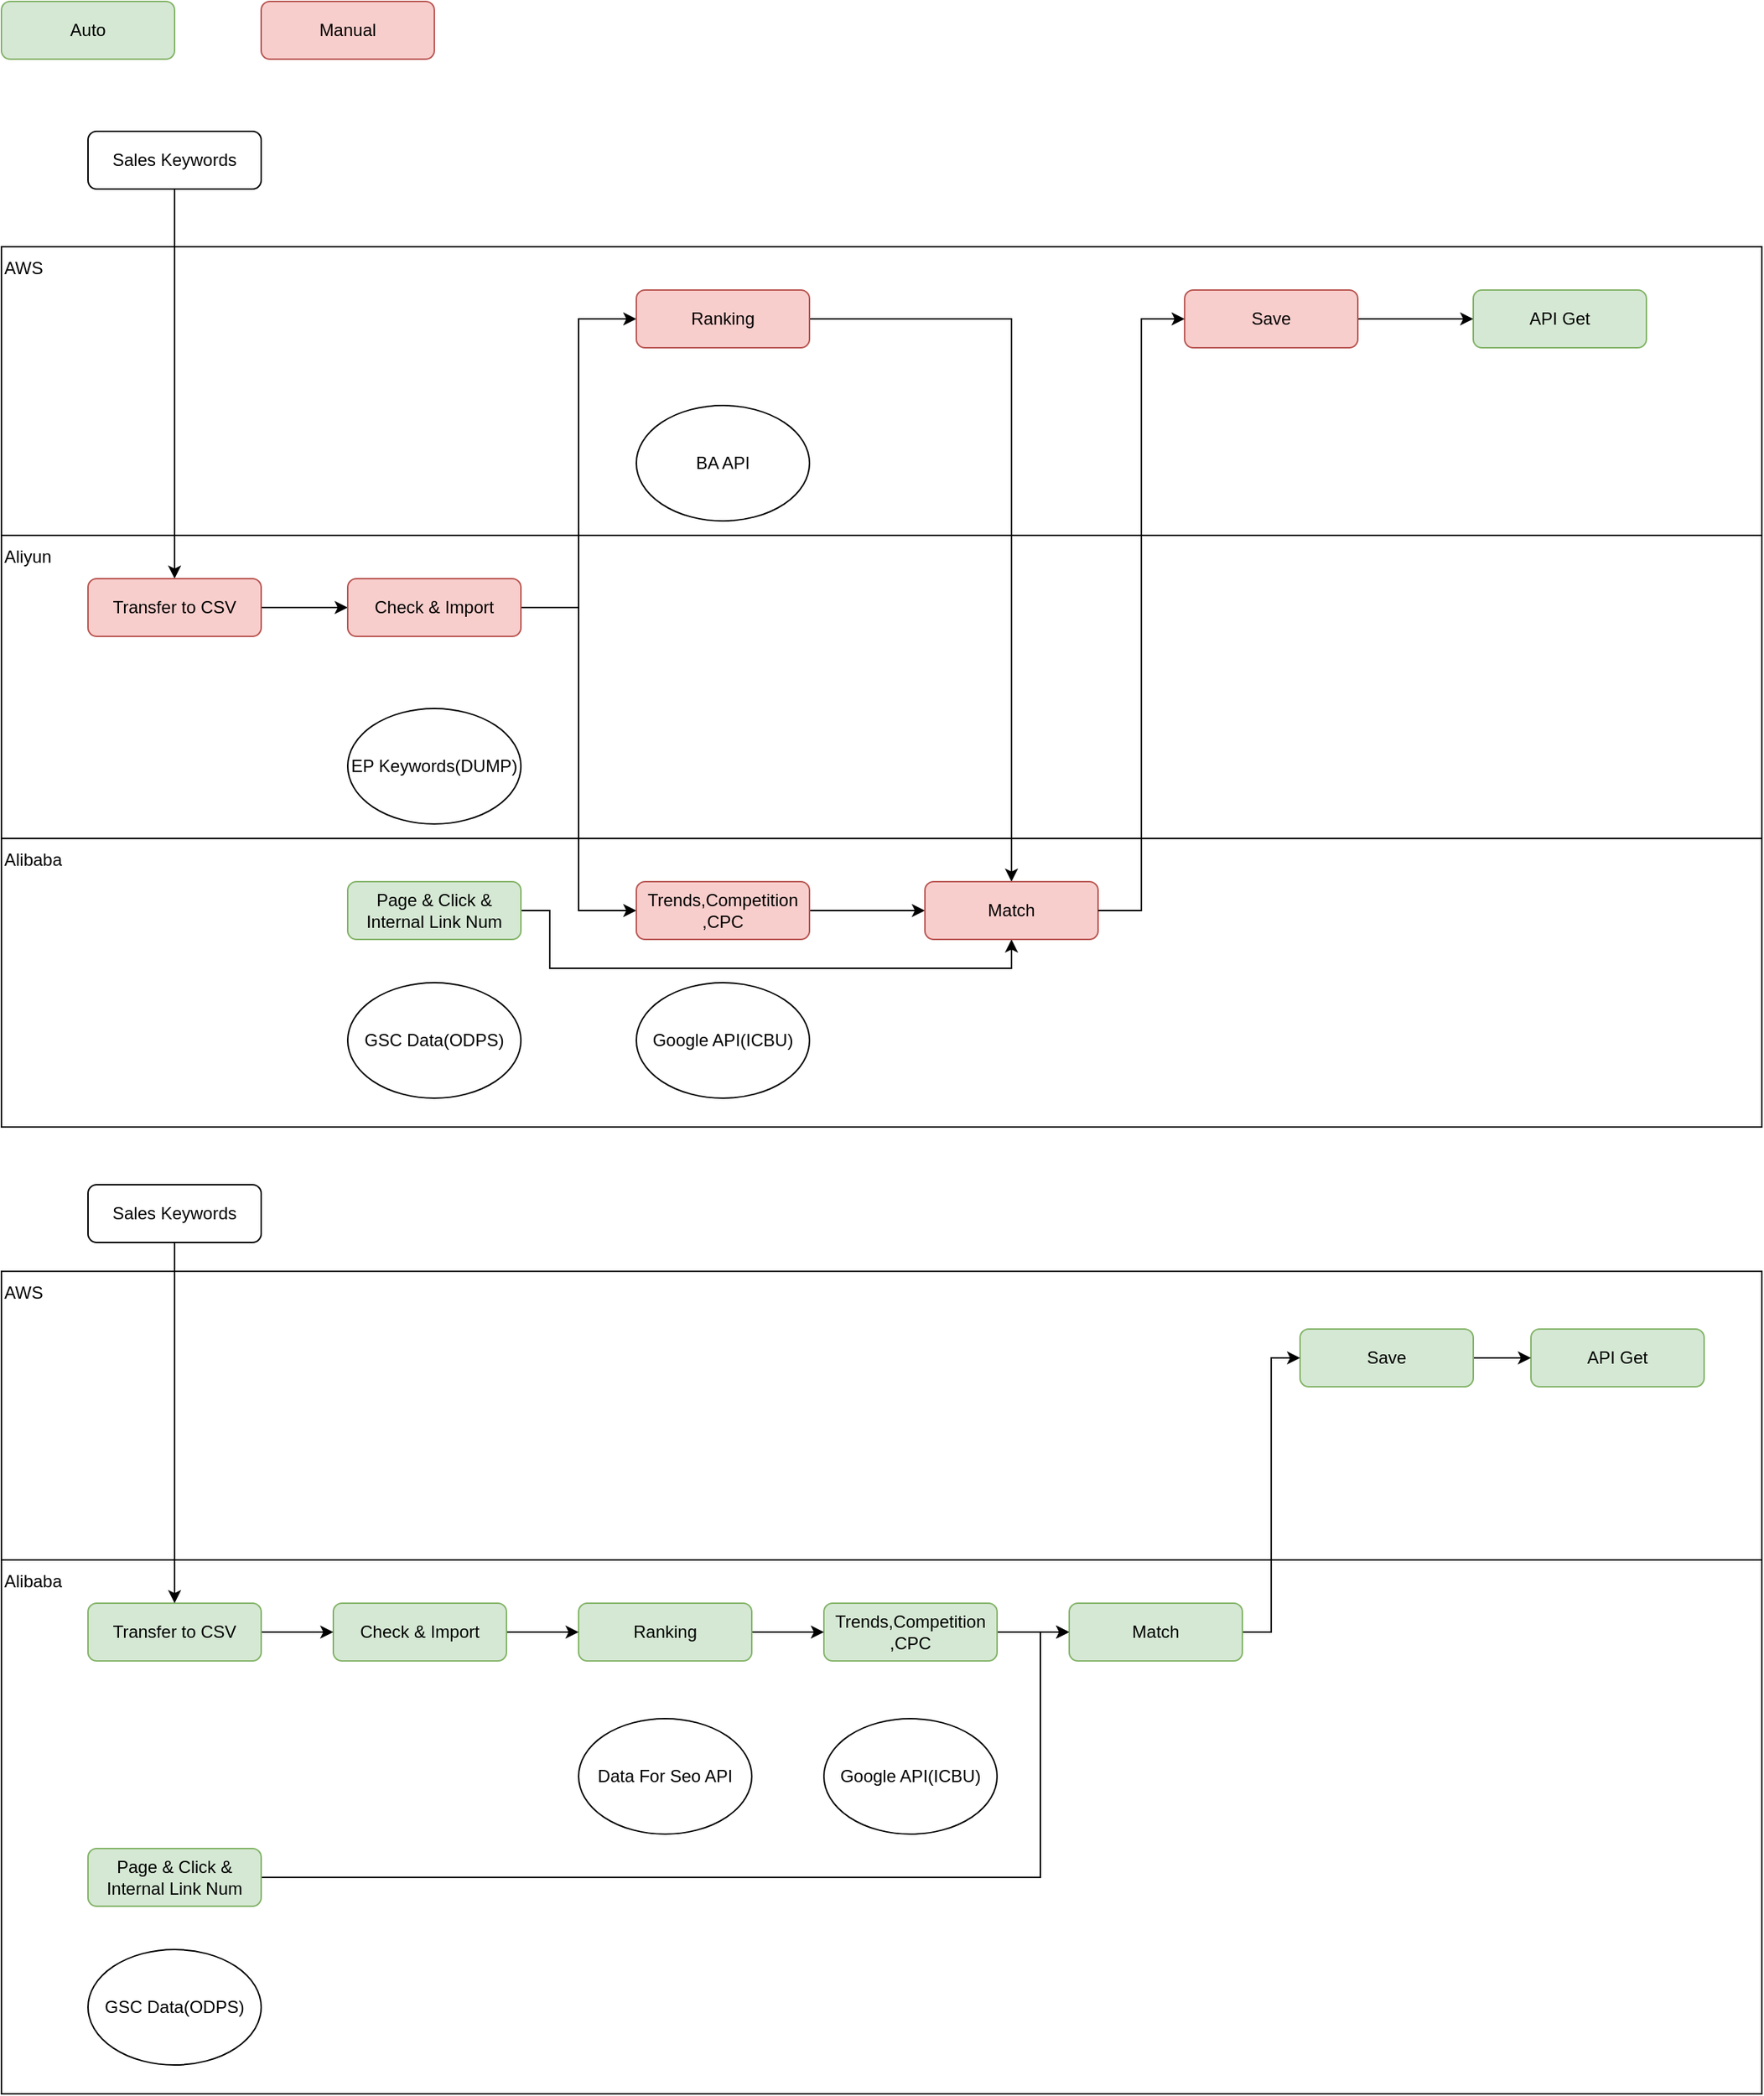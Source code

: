 <mxfile version="26.1.1">
  <diagram name="第 1 页" id="05CWQxx5gj-0Di__OUn7">
    <mxGraphModel dx="2632" dy="872" grid="0" gridSize="10" guides="1" tooltips="1" connect="1" arrows="1" fold="1" page="0" pageScale="1" pageWidth="827" pageHeight="1169" math="0" shadow="0">
      <root>
        <mxCell id="0" />
        <mxCell id="1" parent="0" />
        <mxCell id="CxCvA3Hof4oJyXcZ0MEy-25" value="" style="rounded=0;whiteSpace=wrap;html=1;fillColor=none;" vertex="1" parent="1">
          <mxGeometry x="-60" y="1200" width="1220" height="370" as="geometry" />
        </mxCell>
        <mxCell id="CxCvA3Hof4oJyXcZ0MEy-27" value="" style="rounded=0;whiteSpace=wrap;html=1;fillColor=none;" vertex="1" parent="1">
          <mxGeometry x="-60" y="1000" width="1220" height="200" as="geometry" />
        </mxCell>
        <mxCell id="CxCvA3Hof4oJyXcZ0MEy-19" value="" style="group" vertex="1" connectable="0" parent="1">
          <mxGeometry x="-60" y="290" width="1220" height="610" as="geometry" />
        </mxCell>
        <mxCell id="CxCvA3Hof4oJyXcZ0MEy-5" value="" style="rounded=0;whiteSpace=wrap;html=1;fillColor=none;" vertex="1" parent="CxCvA3Hof4oJyXcZ0MEy-19">
          <mxGeometry y="410" width="1220" height="200" as="geometry" />
        </mxCell>
        <mxCell id="CxCvA3Hof4oJyXcZ0MEy-4" value="" style="rounded=0;whiteSpace=wrap;html=1;fillColor=none;" vertex="1" parent="CxCvA3Hof4oJyXcZ0MEy-19">
          <mxGeometry y="200" width="1220" height="210" as="geometry" />
        </mxCell>
        <mxCell id="CxCvA3Hof4oJyXcZ0MEy-3" value="" style="rounded=0;whiteSpace=wrap;html=1;fillColor=none;" vertex="1" parent="CxCvA3Hof4oJyXcZ0MEy-19">
          <mxGeometry width="1220" height="200" as="geometry" />
        </mxCell>
        <mxCell id="CxCvA3Hof4oJyXcZ0MEy-54" style="edgeStyle=orthogonalEdgeStyle;rounded=0;orthogonalLoop=1;jettySize=auto;html=1;exitX=0.5;exitY=1;exitDx=0;exitDy=0;" edge="1" parent="1" source="NYBcfCHsHQt-t8gGjb96-1" target="NYBcfCHsHQt-t8gGjb96-2">
          <mxGeometry relative="1" as="geometry" />
        </mxCell>
        <mxCell id="NYBcfCHsHQt-t8gGjb96-1" value="Sales Keywords" style="rounded=1;whiteSpace=wrap;html=1;" parent="1" vertex="1">
          <mxGeometry y="210" width="120" height="40" as="geometry" />
        </mxCell>
        <mxCell id="CxCvA3Hof4oJyXcZ0MEy-12" style="edgeStyle=orthogonalEdgeStyle;rounded=0;orthogonalLoop=1;jettySize=auto;html=1;exitX=1;exitY=0.5;exitDx=0;exitDy=0;entryX=0;entryY=0.5;entryDx=0;entryDy=0;" edge="1" parent="1" source="NYBcfCHsHQt-t8gGjb96-2" target="NYBcfCHsHQt-t8gGjb96-4">
          <mxGeometry relative="1" as="geometry" />
        </mxCell>
        <mxCell id="NYBcfCHsHQt-t8gGjb96-2" value="Transfer to CSV" style="rounded=1;whiteSpace=wrap;html=1;fillColor=#f8cecc;strokeColor=#b85450;" parent="1" vertex="1">
          <mxGeometry y="520" width="120" height="40" as="geometry" />
        </mxCell>
        <mxCell id="CxCvA3Hof4oJyXcZ0MEy-14" style="edgeStyle=orthogonalEdgeStyle;rounded=0;orthogonalLoop=1;jettySize=auto;html=1;exitX=1;exitY=0.5;exitDx=0;exitDy=0;entryX=0;entryY=0.5;entryDx=0;entryDy=0;" edge="1" parent="1" source="NYBcfCHsHQt-t8gGjb96-4" target="NYBcfCHsHQt-t8gGjb96-8">
          <mxGeometry relative="1" as="geometry" />
        </mxCell>
        <mxCell id="CxCvA3Hof4oJyXcZ0MEy-22" style="edgeStyle=orthogonalEdgeStyle;rounded=0;orthogonalLoop=1;jettySize=auto;html=1;exitX=1;exitY=0.5;exitDx=0;exitDy=0;entryX=0;entryY=0.5;entryDx=0;entryDy=0;" edge="1" parent="1" source="NYBcfCHsHQt-t8gGjb96-4" target="NYBcfCHsHQt-t8gGjb96-9">
          <mxGeometry relative="1" as="geometry" />
        </mxCell>
        <mxCell id="NYBcfCHsHQt-t8gGjb96-4" value="Check &amp;amp; Import" style="rounded=1;whiteSpace=wrap;html=1;fillColor=#f8cecc;strokeColor=#b85450;" parent="1" vertex="1">
          <mxGeometry x="180" y="520" width="120" height="40" as="geometry" />
        </mxCell>
        <mxCell id="CxCvA3Hof4oJyXcZ0MEy-23" style="edgeStyle=orthogonalEdgeStyle;rounded=0;orthogonalLoop=1;jettySize=auto;html=1;exitX=1;exitY=0.5;exitDx=0;exitDy=0;entryX=0.5;entryY=1;entryDx=0;entryDy=0;" edge="1" parent="1" source="NYBcfCHsHQt-t8gGjb96-6" target="SFQgQK3lXPAg_CCiXSRV-8">
          <mxGeometry relative="1" as="geometry">
            <Array as="points">
              <mxPoint x="320" y="750" />
              <mxPoint x="320" y="790" />
              <mxPoint x="640" y="790" />
            </Array>
          </mxGeometry>
        </mxCell>
        <mxCell id="NYBcfCHsHQt-t8gGjb96-6" value="Page &amp;amp; Click &amp;amp; Internal Link Num" style="rounded=1;whiteSpace=wrap;html=1;fillColor=#d5e8d4;strokeColor=#82b366;" parent="1" vertex="1">
          <mxGeometry x="180" y="730" width="120" height="40" as="geometry" />
        </mxCell>
        <mxCell id="CxCvA3Hof4oJyXcZ0MEy-15" style="edgeStyle=orthogonalEdgeStyle;rounded=0;orthogonalLoop=1;jettySize=auto;html=1;exitX=1;exitY=0.5;exitDx=0;exitDy=0;" edge="1" parent="1" source="NYBcfCHsHQt-t8gGjb96-8" target="SFQgQK3lXPAg_CCiXSRV-8">
          <mxGeometry relative="1" as="geometry" />
        </mxCell>
        <mxCell id="NYBcfCHsHQt-t8gGjb96-8" value="Ranking" style="rounded=1;whiteSpace=wrap;html=1;fillColor=#f8cecc;strokeColor=#b85450;" parent="1" vertex="1">
          <mxGeometry x="380" y="320" width="120" height="40" as="geometry" />
        </mxCell>
        <mxCell id="CxCvA3Hof4oJyXcZ0MEy-17" style="edgeStyle=orthogonalEdgeStyle;rounded=0;orthogonalLoop=1;jettySize=auto;html=1;exitX=1;exitY=0.5;exitDx=0;exitDy=0;" edge="1" parent="1" source="NYBcfCHsHQt-t8gGjb96-9" target="SFQgQK3lXPAg_CCiXSRV-8">
          <mxGeometry relative="1" as="geometry" />
        </mxCell>
        <mxCell id="NYBcfCHsHQt-t8gGjb96-9" value="Trends,Competition&lt;div&gt;,CPC&lt;/div&gt;" style="rounded=1;whiteSpace=wrap;html=1;fillColor=#f8cecc;strokeColor=#b85450;" parent="1" vertex="1">
          <mxGeometry x="380" y="730" width="120" height="40" as="geometry" />
        </mxCell>
        <mxCell id="NYBcfCHsHQt-t8gGjb96-12" value="API Get" style="rounded=1;whiteSpace=wrap;html=1;fillColor=#d5e8d4;strokeColor=#82b366;" parent="1" vertex="1">
          <mxGeometry x="960" y="320" width="120" height="40" as="geometry" />
        </mxCell>
        <mxCell id="CxCvA3Hof4oJyXcZ0MEy-21" style="edgeStyle=orthogonalEdgeStyle;rounded=0;orthogonalLoop=1;jettySize=auto;html=1;entryX=0;entryY=0.5;entryDx=0;entryDy=0;" edge="1" parent="1" source="SFQgQK3lXPAg_CCiXSRV-3" target="NYBcfCHsHQt-t8gGjb96-12">
          <mxGeometry relative="1" as="geometry" />
        </mxCell>
        <mxCell id="SFQgQK3lXPAg_CCiXSRV-3" value="Save" style="rounded=1;whiteSpace=wrap;html=1;fillColor=#f8cecc;strokeColor=#b85450;" parent="1" vertex="1">
          <mxGeometry x="760" y="320" width="120" height="40" as="geometry" />
        </mxCell>
        <mxCell id="SFQgQK3lXPAg_CCiXSRV-8" value="Match" style="rounded=1;whiteSpace=wrap;html=1;fillColor=#f8cecc;strokeColor=#b85450;" parent="1" vertex="1">
          <mxGeometry x="580" y="730" width="120" height="40" as="geometry" />
        </mxCell>
        <mxCell id="CxCvA3Hof4oJyXcZ0MEy-1" value="BA API" style="ellipse;whiteSpace=wrap;html=1;" vertex="1" parent="1">
          <mxGeometry x="380" y="400" width="120" height="80" as="geometry" />
        </mxCell>
        <mxCell id="CxCvA3Hof4oJyXcZ0MEy-2" value="Google API(ICBU)" style="ellipse;whiteSpace=wrap;html=1;" vertex="1" parent="1">
          <mxGeometry x="380" y="800" width="120" height="80" as="geometry" />
        </mxCell>
        <mxCell id="CxCvA3Hof4oJyXcZ0MEy-6" value="AWS" style="text;html=1;align=left;verticalAlign=middle;whiteSpace=wrap;rounded=0;" vertex="1" parent="1">
          <mxGeometry x="-60" y="290" width="60" height="30" as="geometry" />
        </mxCell>
        <mxCell id="CxCvA3Hof4oJyXcZ0MEy-7" value="Aliyun" style="text;html=1;align=left;verticalAlign=middle;whiteSpace=wrap;rounded=0;" vertex="1" parent="1">
          <mxGeometry x="-60" y="490" width="60" height="30" as="geometry" />
        </mxCell>
        <mxCell id="CxCvA3Hof4oJyXcZ0MEy-8" value="Alibaba" style="text;html=1;align=left;verticalAlign=middle;whiteSpace=wrap;rounded=0;" vertex="1" parent="1">
          <mxGeometry x="-60" y="700" width="60" height="30" as="geometry" />
        </mxCell>
        <mxCell id="CxCvA3Hof4oJyXcZ0MEy-9" value="EP Keywords(DUMP)" style="ellipse;whiteSpace=wrap;html=1;" vertex="1" parent="1">
          <mxGeometry x="180" y="610" width="120" height="80" as="geometry" />
        </mxCell>
        <mxCell id="CxCvA3Hof4oJyXcZ0MEy-11" value="GSC Data(ODPS)" style="ellipse;whiteSpace=wrap;html=1;" vertex="1" parent="1">
          <mxGeometry x="180" y="800" width="120" height="80" as="geometry" />
        </mxCell>
        <mxCell id="CxCvA3Hof4oJyXcZ0MEy-20" style="edgeStyle=orthogonalEdgeStyle;rounded=0;orthogonalLoop=1;jettySize=auto;html=1;exitX=1;exitY=0.5;exitDx=0;exitDy=0;entryX=0;entryY=0.5;entryDx=0;entryDy=0;" edge="1" parent="1" source="SFQgQK3lXPAg_CCiXSRV-8" target="SFQgQK3lXPAg_CCiXSRV-3">
          <mxGeometry relative="1" as="geometry" />
        </mxCell>
        <mxCell id="CxCvA3Hof4oJyXcZ0MEy-39" value="API Get" style="rounded=1;whiteSpace=wrap;html=1;fillColor=#d5e8d4;strokeColor=#82b366;" vertex="1" parent="1">
          <mxGeometry x="1000" y="1040" width="120" height="40" as="geometry" />
        </mxCell>
        <mxCell id="CxCvA3Hof4oJyXcZ0MEy-69" style="edgeStyle=orthogonalEdgeStyle;rounded=0;orthogonalLoop=1;jettySize=auto;html=1;exitX=1;exitY=0.5;exitDx=0;exitDy=0;entryX=0;entryY=0.5;entryDx=0;entryDy=0;" edge="1" parent="1" source="CxCvA3Hof4oJyXcZ0MEy-41" target="CxCvA3Hof4oJyXcZ0MEy-39">
          <mxGeometry relative="1" as="geometry" />
        </mxCell>
        <mxCell id="CxCvA3Hof4oJyXcZ0MEy-41" value="Save" style="rounded=1;whiteSpace=wrap;html=1;fillColor=#d5e8d4;strokeColor=#82b366;" vertex="1" parent="1">
          <mxGeometry x="840" y="1040" width="120" height="40" as="geometry" />
        </mxCell>
        <mxCell id="CxCvA3Hof4oJyXcZ0MEy-45" value="AWS" style="text;html=1;align=left;verticalAlign=middle;whiteSpace=wrap;rounded=0;" vertex="1" parent="1">
          <mxGeometry x="-60" y="1000" width="60" height="30" as="geometry" />
        </mxCell>
        <mxCell id="CxCvA3Hof4oJyXcZ0MEy-47" value="Alibaba" style="text;html=1;align=left;verticalAlign=middle;whiteSpace=wrap;rounded=0;" vertex="1" parent="1">
          <mxGeometry x="-60" y="1200" width="60" height="30" as="geometry" />
        </mxCell>
        <mxCell id="CxCvA3Hof4oJyXcZ0MEy-66" style="edgeStyle=orthogonalEdgeStyle;rounded=0;orthogonalLoop=1;jettySize=auto;html=1;exitX=1;exitY=0.5;exitDx=0;exitDy=0;entryX=0;entryY=0.5;entryDx=0;entryDy=0;" edge="1" parent="1" source="CxCvA3Hof4oJyXcZ0MEy-38" target="CxCvA3Hof4oJyXcZ0MEy-42">
          <mxGeometry relative="1" as="geometry" />
        </mxCell>
        <mxCell id="CxCvA3Hof4oJyXcZ0MEy-38" value="Trends,Competition&lt;div&gt;,CPC&lt;/div&gt;" style="rounded=1;whiteSpace=wrap;html=1;fillColor=#d5e8d4;strokeColor=#82b366;" vertex="1" parent="1">
          <mxGeometry x="510" y="1230" width="120" height="40" as="geometry" />
        </mxCell>
        <mxCell id="CxCvA3Hof4oJyXcZ0MEy-68" style="edgeStyle=orthogonalEdgeStyle;rounded=0;orthogonalLoop=1;jettySize=auto;html=1;exitX=1;exitY=0.5;exitDx=0;exitDy=0;entryX=0;entryY=0.5;entryDx=0;entryDy=0;" edge="1" parent="1" source="CxCvA3Hof4oJyXcZ0MEy-42" target="CxCvA3Hof4oJyXcZ0MEy-41">
          <mxGeometry relative="1" as="geometry" />
        </mxCell>
        <mxCell id="CxCvA3Hof4oJyXcZ0MEy-42" value="Match" style="rounded=1;whiteSpace=wrap;html=1;fillColor=#d5e8d4;strokeColor=#82b366;" vertex="1" parent="1">
          <mxGeometry x="680" y="1230" width="120" height="40" as="geometry" />
        </mxCell>
        <mxCell id="CxCvA3Hof4oJyXcZ0MEy-44" value="Google API(ICBU)" style="ellipse;whiteSpace=wrap;html=1;" vertex="1" parent="1">
          <mxGeometry x="510" y="1310" width="120" height="80" as="geometry" />
        </mxCell>
        <mxCell id="CxCvA3Hof4oJyXcZ0MEy-65" style="edgeStyle=orthogonalEdgeStyle;rounded=0;orthogonalLoop=1;jettySize=auto;html=1;exitX=1;exitY=0.5;exitDx=0;exitDy=0;entryX=0;entryY=0.5;entryDx=0;entryDy=0;" edge="1" parent="1" source="CxCvA3Hof4oJyXcZ0MEy-36" target="CxCvA3Hof4oJyXcZ0MEy-38">
          <mxGeometry relative="1" as="geometry" />
        </mxCell>
        <mxCell id="CxCvA3Hof4oJyXcZ0MEy-36" value="Ranking" style="rounded=1;whiteSpace=wrap;html=1;fillColor=#d5e8d4;strokeColor=#82b366;" vertex="1" parent="1">
          <mxGeometry x="340" y="1230" width="120" height="40" as="geometry" />
        </mxCell>
        <mxCell id="CxCvA3Hof4oJyXcZ0MEy-67" style="edgeStyle=orthogonalEdgeStyle;rounded=0;orthogonalLoop=1;jettySize=auto;html=1;exitX=1;exitY=0.5;exitDx=0;exitDy=0;entryX=0;entryY=0.5;entryDx=0;entryDy=0;" edge="1" parent="1" source="CxCvA3Hof4oJyXcZ0MEy-34" target="CxCvA3Hof4oJyXcZ0MEy-42">
          <mxGeometry relative="1" as="geometry">
            <Array as="points">
              <mxPoint x="660" y="1420" />
              <mxPoint x="660" y="1250" />
            </Array>
          </mxGeometry>
        </mxCell>
        <mxCell id="CxCvA3Hof4oJyXcZ0MEy-34" value="Page &amp;amp; Click &amp;amp; Internal Link Num" style="rounded=1;whiteSpace=wrap;html=1;fillColor=#d5e8d4;strokeColor=#82b366;" vertex="1" parent="1">
          <mxGeometry y="1400" width="120" height="40" as="geometry" />
        </mxCell>
        <mxCell id="CxCvA3Hof4oJyXcZ0MEy-49" value="GSC Data(ODPS)" style="ellipse;whiteSpace=wrap;html=1;" vertex="1" parent="1">
          <mxGeometry y="1470" width="120" height="80" as="geometry" />
        </mxCell>
        <mxCell id="CxCvA3Hof4oJyXcZ0MEy-64" style="edgeStyle=orthogonalEdgeStyle;rounded=0;orthogonalLoop=1;jettySize=auto;html=1;exitX=1;exitY=0.5;exitDx=0;exitDy=0;entryX=0;entryY=0.5;entryDx=0;entryDy=0;" edge="1" parent="1" source="CxCvA3Hof4oJyXcZ0MEy-32" target="CxCvA3Hof4oJyXcZ0MEy-36">
          <mxGeometry relative="1" as="geometry" />
        </mxCell>
        <mxCell id="CxCvA3Hof4oJyXcZ0MEy-32" value="Check &amp;amp; Import" style="rounded=1;whiteSpace=wrap;html=1;fillColor=#d5e8d4;strokeColor=#82b366;" vertex="1" parent="1">
          <mxGeometry x="170" y="1230" width="120" height="40" as="geometry" />
        </mxCell>
        <mxCell id="CxCvA3Hof4oJyXcZ0MEy-61" style="edgeStyle=orthogonalEdgeStyle;rounded=0;orthogonalLoop=1;jettySize=auto;html=1;exitX=1;exitY=0.5;exitDx=0;exitDy=0;entryX=0;entryY=0.5;entryDx=0;entryDy=0;" edge="1" parent="1" source="CxCvA3Hof4oJyXcZ0MEy-29" target="CxCvA3Hof4oJyXcZ0MEy-32">
          <mxGeometry relative="1" as="geometry" />
        </mxCell>
        <mxCell id="CxCvA3Hof4oJyXcZ0MEy-29" value="Transfer to CSV" style="rounded=1;whiteSpace=wrap;html=1;fillColor=#d5e8d4;strokeColor=#82b366;" vertex="1" parent="1">
          <mxGeometry y="1230" width="120" height="40" as="geometry" />
        </mxCell>
        <mxCell id="CxCvA3Hof4oJyXcZ0MEy-52" value="Data For Seo API" style="ellipse;whiteSpace=wrap;html=1;" vertex="1" parent="1">
          <mxGeometry x="340" y="1310" width="120" height="80" as="geometry" />
        </mxCell>
        <mxCell id="CxCvA3Hof4oJyXcZ0MEy-55" value="Auto" style="rounded=1;whiteSpace=wrap;html=1;fillColor=#d5e8d4;strokeColor=#82b366;" vertex="1" parent="1">
          <mxGeometry x="-60" y="120" width="120" height="40" as="geometry" />
        </mxCell>
        <mxCell id="CxCvA3Hof4oJyXcZ0MEy-56" value="Manual" style="rounded=1;whiteSpace=wrap;html=1;fillColor=#f8cecc;strokeColor=#b85450;" vertex="1" parent="1">
          <mxGeometry x="120" y="120" width="120" height="40" as="geometry" />
        </mxCell>
        <mxCell id="CxCvA3Hof4oJyXcZ0MEy-60" style="edgeStyle=orthogonalEdgeStyle;rounded=0;orthogonalLoop=1;jettySize=auto;html=1;exitX=0.5;exitY=1;exitDx=0;exitDy=0;" edge="1" parent="1" source="CxCvA3Hof4oJyXcZ0MEy-59" target="CxCvA3Hof4oJyXcZ0MEy-29">
          <mxGeometry relative="1" as="geometry" />
        </mxCell>
        <mxCell id="CxCvA3Hof4oJyXcZ0MEy-59" value="Sales Keywords" style="rounded=1;whiteSpace=wrap;html=1;" vertex="1" parent="1">
          <mxGeometry y="940" width="120" height="40" as="geometry" />
        </mxCell>
      </root>
    </mxGraphModel>
  </diagram>
</mxfile>
